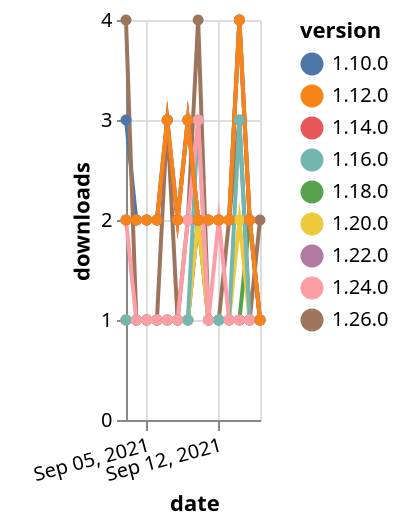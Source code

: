 {"$schema": "https://vega.github.io/schema/vega-lite/v5.json", "description": "A simple bar chart with embedded data.", "data": {"values": [{"date": "2021-09-03", "total": 214, "delta": 1, "version": "1.18.0"}, {"date": "2021-09-04", "total": 215, "delta": 1, "version": "1.18.0"}, {"date": "2021-09-05", "total": 216, "delta": 1, "version": "1.18.0"}, {"date": "2021-09-06", "total": 217, "delta": 1, "version": "1.18.0"}, {"date": "2021-09-07", "total": 218, "delta": 1, "version": "1.18.0"}, {"date": "2021-09-08", "total": 219, "delta": 1, "version": "1.18.0"}, {"date": "2021-09-09", "total": 220, "delta": 1, "version": "1.18.0"}, {"date": "2021-09-10", "total": 222, "delta": 2, "version": "1.18.0"}, {"date": "2021-09-11", "total": 223, "delta": 1, "version": "1.18.0"}, {"date": "2021-09-12", "total": 224, "delta": 1, "version": "1.18.0"}, {"date": "2021-09-13", "total": 225, "delta": 1, "version": "1.18.0"}, {"date": "2021-09-14", "total": 226, "delta": 1, "version": "1.18.0"}, {"date": "2021-09-15", "total": 228, "delta": 2, "version": "1.18.0"}, {"date": "2021-09-16", "total": 229, "delta": 1, "version": "1.18.0"}, {"date": "2021-09-03", "total": 188, "delta": 1, "version": "1.22.0"}, {"date": "2021-09-04", "total": 189, "delta": 1, "version": "1.22.0"}, {"date": "2021-09-05", "total": 190, "delta": 1, "version": "1.22.0"}, {"date": "2021-09-06", "total": 191, "delta": 1, "version": "1.22.0"}, {"date": "2021-09-07", "total": 192, "delta": 1, "version": "1.22.0"}, {"date": "2021-09-08", "total": 193, "delta": 1, "version": "1.22.0"}, {"date": "2021-09-09", "total": 194, "delta": 1, "version": "1.22.0"}, {"date": "2021-09-10", "total": 196, "delta": 2, "version": "1.22.0"}, {"date": "2021-09-11", "total": 197, "delta": 1, "version": "1.22.0"}, {"date": "2021-09-12", "total": 198, "delta": 1, "version": "1.22.0"}, {"date": "2021-09-13", "total": 199, "delta": 1, "version": "1.22.0"}, {"date": "2021-09-14", "total": 200, "delta": 1, "version": "1.22.0"}, {"date": "2021-09-15", "total": 201, "delta": 1, "version": "1.22.0"}, {"date": "2021-09-16", "total": 202, "delta": 1, "version": "1.22.0"}, {"date": "2021-09-03", "total": 2646, "delta": 3, "version": "1.10.0"}, {"date": "2021-09-04", "total": 2648, "delta": 2, "version": "1.10.0"}, {"date": "2021-09-05", "total": 2650, "delta": 2, "version": "1.10.0"}, {"date": "2021-09-06", "total": 2652, "delta": 2, "version": "1.10.0"}, {"date": "2021-09-07", "total": 2655, "delta": 3, "version": "1.10.0"}, {"date": "2021-09-08", "total": 2657, "delta": 2, "version": "1.10.0"}, {"date": "2021-09-09", "total": 2660, "delta": 3, "version": "1.10.0"}, {"date": "2021-09-10", "total": 2662, "delta": 2, "version": "1.10.0"}, {"date": "2021-09-11", "total": 2664, "delta": 2, "version": "1.10.0"}, {"date": "2021-09-12", "total": 2666, "delta": 2, "version": "1.10.0"}, {"date": "2021-09-13", "total": 2668, "delta": 2, "version": "1.10.0"}, {"date": "2021-09-14", "total": 2672, "delta": 4, "version": "1.10.0"}, {"date": "2021-09-15", "total": 2674, "delta": 2, "version": "1.10.0"}, {"date": "2021-09-16", "total": 2675, "delta": 1, "version": "1.10.0"}, {"date": "2021-09-03", "total": 143, "delta": 4, "version": "1.26.0"}, {"date": "2021-09-04", "total": 144, "delta": 1, "version": "1.26.0"}, {"date": "2021-09-05", "total": 145, "delta": 1, "version": "1.26.0"}, {"date": "2021-09-06", "total": 146, "delta": 1, "version": "1.26.0"}, {"date": "2021-09-07", "total": 149, "delta": 3, "version": "1.26.0"}, {"date": "2021-09-08", "total": 150, "delta": 1, "version": "1.26.0"}, {"date": "2021-09-09", "total": 152, "delta": 2, "version": "1.26.0"}, {"date": "2021-09-10", "total": 156, "delta": 4, "version": "1.26.0"}, {"date": "2021-09-11", "total": 157, "delta": 1, "version": "1.26.0"}, {"date": "2021-09-12", "total": 158, "delta": 1, "version": "1.26.0"}, {"date": "2021-09-13", "total": 160, "delta": 2, "version": "1.26.0"}, {"date": "2021-09-14", "total": 163, "delta": 3, "version": "1.26.0"}, {"date": "2021-09-15", "total": 164, "delta": 1, "version": "1.26.0"}, {"date": "2021-09-16", "total": 166, "delta": 2, "version": "1.26.0"}, {"date": "2021-09-03", "total": 238, "delta": 1, "version": "1.20.0"}, {"date": "2021-09-04", "total": 239, "delta": 1, "version": "1.20.0"}, {"date": "2021-09-05", "total": 240, "delta": 1, "version": "1.20.0"}, {"date": "2021-09-06", "total": 241, "delta": 1, "version": "1.20.0"}, {"date": "2021-09-07", "total": 242, "delta": 1, "version": "1.20.0"}, {"date": "2021-09-08", "total": 243, "delta": 1, "version": "1.20.0"}, {"date": "2021-09-09", "total": 244, "delta": 1, "version": "1.20.0"}, {"date": "2021-09-10", "total": 246, "delta": 2, "version": "1.20.0"}, {"date": "2021-09-11", "total": 247, "delta": 1, "version": "1.20.0"}, {"date": "2021-09-12", "total": 248, "delta": 1, "version": "1.20.0"}, {"date": "2021-09-13", "total": 249, "delta": 1, "version": "1.20.0"}, {"date": "2021-09-14", "total": 251, "delta": 2, "version": "1.20.0"}, {"date": "2021-09-15", "total": 252, "delta": 1, "version": "1.20.0"}, {"date": "2021-09-16", "total": 253, "delta": 1, "version": "1.20.0"}, {"date": "2021-09-03", "total": 465, "delta": 1, "version": "1.16.0"}, {"date": "2021-09-04", "total": 466, "delta": 1, "version": "1.16.0"}, {"date": "2021-09-05", "total": 467, "delta": 1, "version": "1.16.0"}, {"date": "2021-09-06", "total": 468, "delta": 1, "version": "1.16.0"}, {"date": "2021-09-07", "total": 469, "delta": 1, "version": "1.16.0"}, {"date": "2021-09-08", "total": 470, "delta": 1, "version": "1.16.0"}, {"date": "2021-09-09", "total": 471, "delta": 1, "version": "1.16.0"}, {"date": "2021-09-10", "total": 474, "delta": 3, "version": "1.16.0"}, {"date": "2021-09-11", "total": 475, "delta": 1, "version": "1.16.0"}, {"date": "2021-09-12", "total": 476, "delta": 1, "version": "1.16.0"}, {"date": "2021-09-13", "total": 477, "delta": 1, "version": "1.16.0"}, {"date": "2021-09-14", "total": 480, "delta": 3, "version": "1.16.0"}, {"date": "2021-09-15", "total": 481, "delta": 1, "version": "1.16.0"}, {"date": "2021-09-16", "total": 482, "delta": 1, "version": "1.16.0"}, {"date": "2021-09-03", "total": 221, "delta": 2, "version": "1.24.0"}, {"date": "2021-09-04", "total": 222, "delta": 1, "version": "1.24.0"}, {"date": "2021-09-05", "total": 223, "delta": 1, "version": "1.24.0"}, {"date": "2021-09-06", "total": 224, "delta": 1, "version": "1.24.0"}, {"date": "2021-09-07", "total": 225, "delta": 1, "version": "1.24.0"}, {"date": "2021-09-08", "total": 226, "delta": 1, "version": "1.24.0"}, {"date": "2021-09-09", "total": 228, "delta": 2, "version": "1.24.0"}, {"date": "2021-09-10", "total": 231, "delta": 3, "version": "1.24.0"}, {"date": "2021-09-11", "total": 232, "delta": 1, "version": "1.24.0"}, {"date": "2021-09-12", "total": 234, "delta": 2, "version": "1.24.0"}, {"date": "2021-09-13", "total": 235, "delta": 1, "version": "1.24.0"}, {"date": "2021-09-14", "total": 236, "delta": 1, "version": "1.24.0"}, {"date": "2021-09-15", "total": 237, "delta": 1, "version": "1.24.0"}, {"date": "2021-09-16", "total": 238, "delta": 1, "version": "1.24.0"}, {"date": "2021-09-03", "total": 2327, "delta": 2, "version": "1.14.0"}, {"date": "2021-09-04", "total": 2329, "delta": 2, "version": "1.14.0"}, {"date": "2021-09-05", "total": 2331, "delta": 2, "version": "1.14.0"}, {"date": "2021-09-06", "total": 2333, "delta": 2, "version": "1.14.0"}, {"date": "2021-09-07", "total": 2336, "delta": 3, "version": "1.14.0"}, {"date": "2021-09-08", "total": 2338, "delta": 2, "version": "1.14.0"}, {"date": "2021-09-09", "total": 2341, "delta": 3, "version": "1.14.0"}, {"date": "2021-09-10", "total": 2343, "delta": 2, "version": "1.14.0"}, {"date": "2021-09-11", "total": 2345, "delta": 2, "version": "1.14.0"}, {"date": "2021-09-12", "total": 2347, "delta": 2, "version": "1.14.0"}, {"date": "2021-09-13", "total": 2349, "delta": 2, "version": "1.14.0"}, {"date": "2021-09-14", "total": 2353, "delta": 4, "version": "1.14.0"}, {"date": "2021-09-15", "total": 2355, "delta": 2, "version": "1.14.0"}, {"date": "2021-09-16", "total": 2356, "delta": 1, "version": "1.14.0"}, {"date": "2021-09-03", "total": 2646, "delta": 2, "version": "1.12.0"}, {"date": "2021-09-04", "total": 2648, "delta": 2, "version": "1.12.0"}, {"date": "2021-09-05", "total": 2650, "delta": 2, "version": "1.12.0"}, {"date": "2021-09-06", "total": 2652, "delta": 2, "version": "1.12.0"}, {"date": "2021-09-07", "total": 2655, "delta": 3, "version": "1.12.0"}, {"date": "2021-09-08", "total": 2657, "delta": 2, "version": "1.12.0"}, {"date": "2021-09-09", "total": 2660, "delta": 3, "version": "1.12.0"}, {"date": "2021-09-10", "total": 2662, "delta": 2, "version": "1.12.0"}, {"date": "2021-09-11", "total": 2664, "delta": 2, "version": "1.12.0"}, {"date": "2021-09-12", "total": 2666, "delta": 2, "version": "1.12.0"}, {"date": "2021-09-13", "total": 2668, "delta": 2, "version": "1.12.0"}, {"date": "2021-09-14", "total": 2672, "delta": 4, "version": "1.12.0"}, {"date": "2021-09-15", "total": 2674, "delta": 2, "version": "1.12.0"}, {"date": "2021-09-16", "total": 2675, "delta": 1, "version": "1.12.0"}]}, "width": "container", "mark": {"type": "line", "point": {"filled": true}}, "encoding": {"x": {"field": "date", "type": "temporal", "timeUnit": "yearmonthdate", "title": "date", "axis": {"labelAngle": -15}}, "y": {"field": "delta", "type": "quantitative", "title": "downloads"}, "color": {"field": "version", "type": "nominal"}, "tooltip": {"field": "delta"}}}